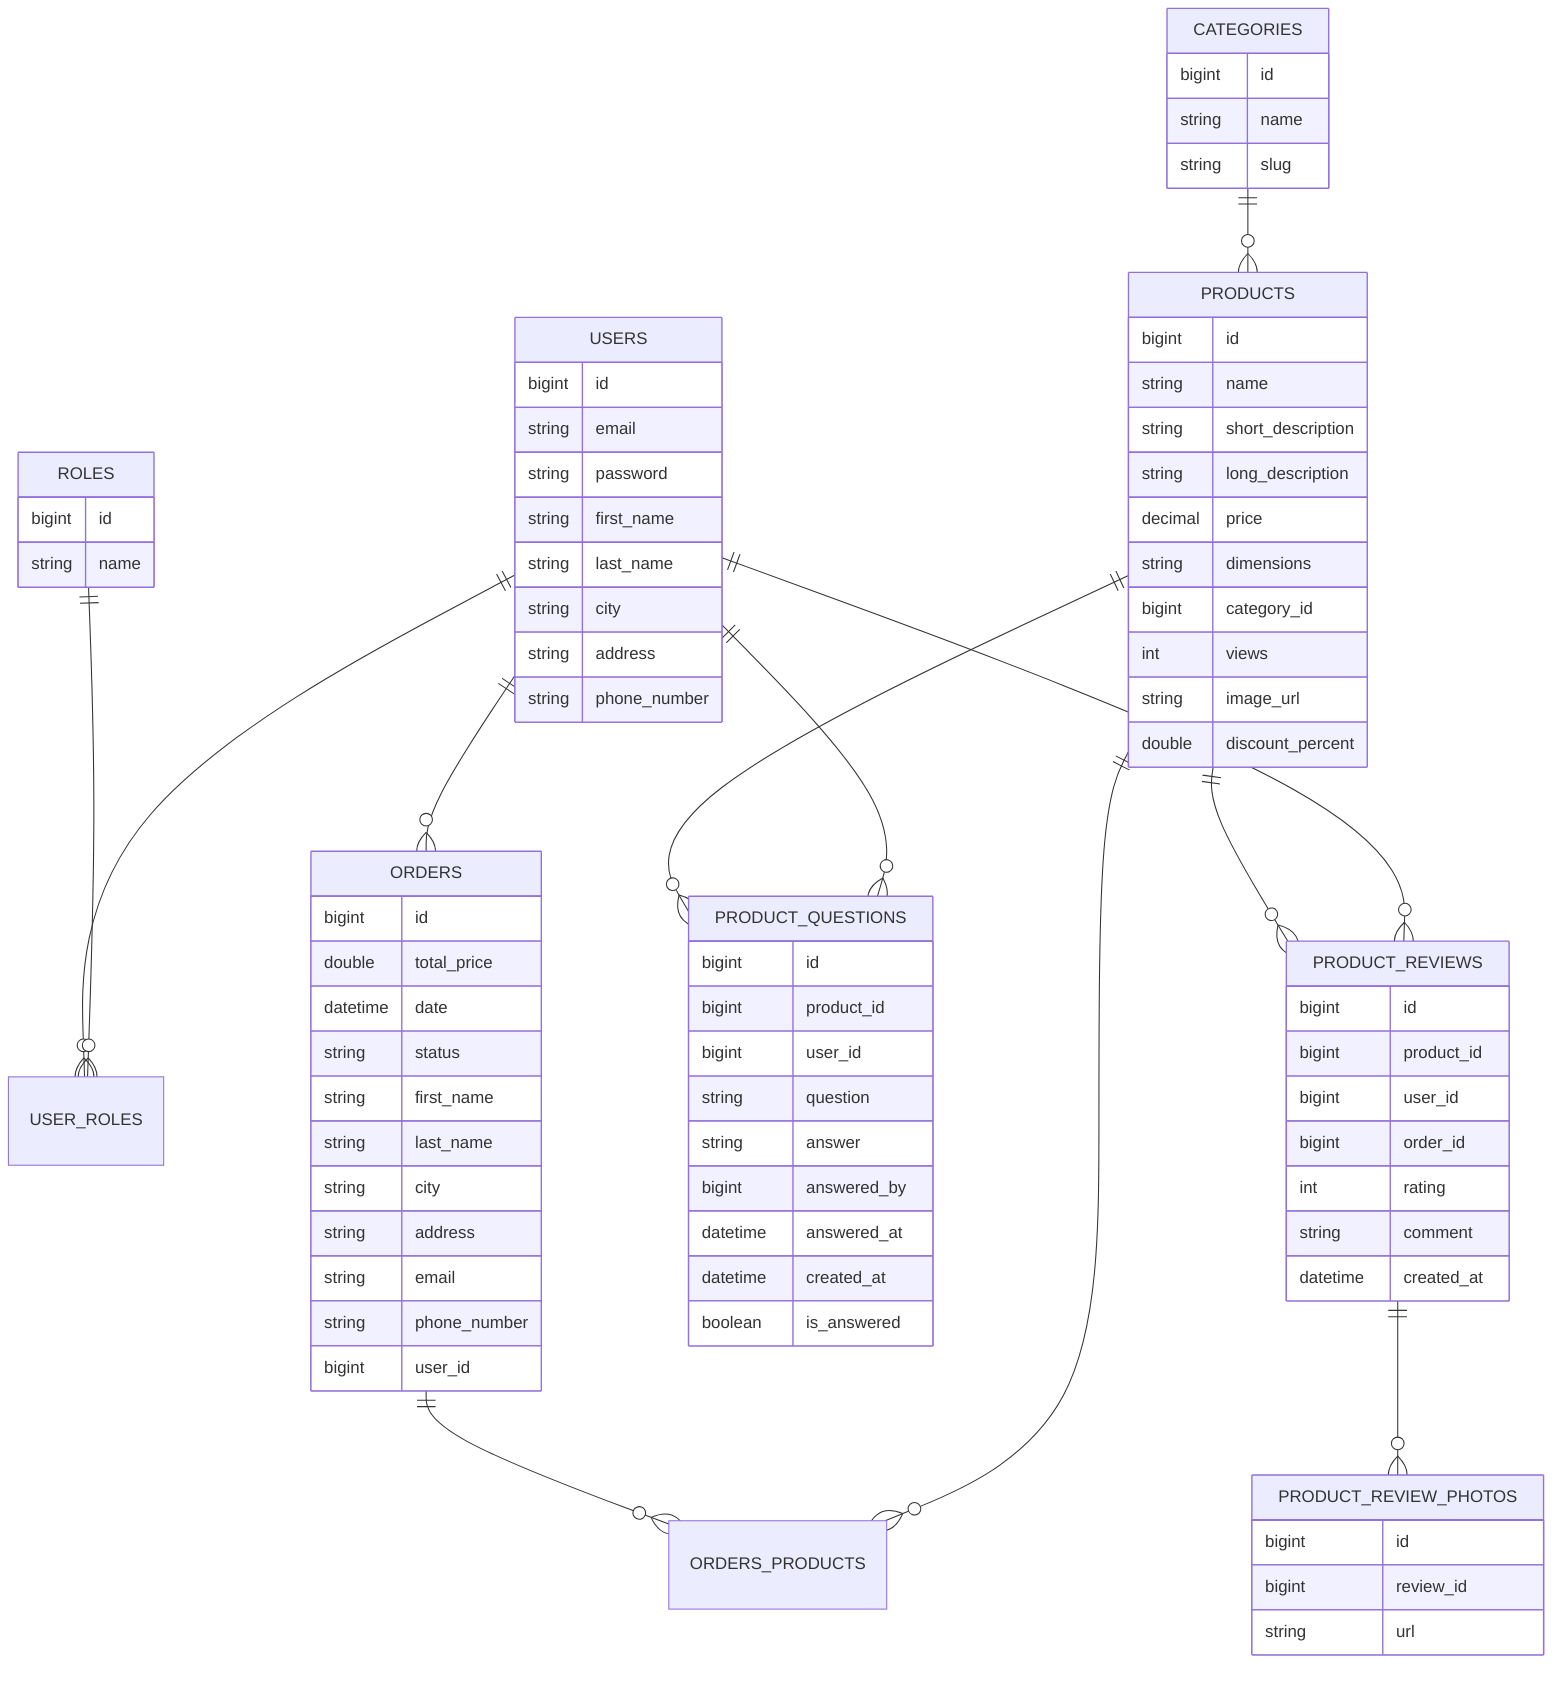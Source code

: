erDiagram
    USERS ||--o{ USER_ROLES : ""
    ROLES ||--o{ USER_ROLES : ""
    USERS ||--o{ ORDERS : ""
    ORDERS ||--o{ ORDERS_PRODUCTS : ""
    PRODUCTS ||--o{ ORDERS_PRODUCTS : ""
    PRODUCTS ||--o{ PRODUCT_QUESTIONS : ""
    USERS ||--o{ PRODUCT_QUESTIONS : ""
    PRODUCTS ||--o{ PRODUCT_REVIEWS : ""
    USERS ||--o{ PRODUCT_REVIEWS : ""
    PRODUCT_REVIEWS ||--o{ PRODUCT_REVIEW_PHOTOS : ""
    CATEGORIES ||--o{ PRODUCTS : ""

    USERS {
      bigint id
      string email
      string password
      string first_name
      string last_name
      string city
      string address
      string phone_number
    }
    ROLES {
      bigint id
      string name
    }
    PRODUCTS {
      bigint id
      string name
      string short_description
      string long_description
      decimal price
      string dimensions
      bigint category_id
      int views
      string image_url
      double discount_percent
    }
    CATEGORIES {
      bigint id
      string name
      string slug
    }
    ORDERS {
      bigint id
      double total_price
      datetime date
      string status
      string first_name
      string last_name
      string city
      string address
      string email
      string phone_number
      bigint user_id
    }
    PRODUCT_QUESTIONS {
      bigint id
      bigint product_id
      bigint user_id
      string question
      string answer
      bigint answered_by
      datetime answered_at
      datetime created_at
      boolean is_answered
    }
    PRODUCT_REVIEWS {
      bigint id
      bigint product_id
      bigint user_id
      bigint order_id
      int rating
      string comment
      datetime created_at
    }
    PRODUCT_REVIEW_PHOTOS {
      bigint id
      bigint review_id
      string url
    }